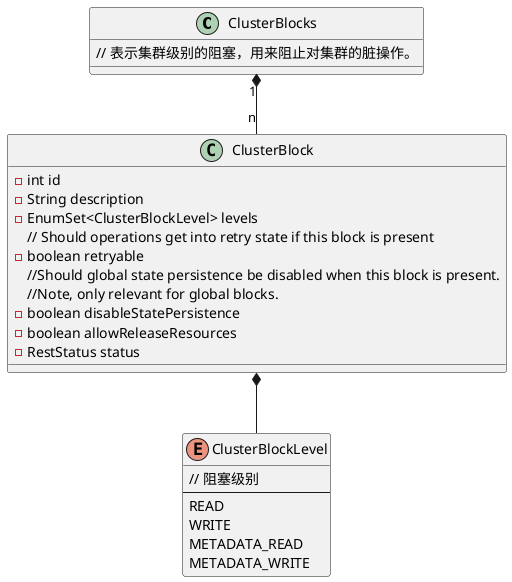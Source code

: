 @startuml
class ClusterBlocks{
    // 表示集群级别的阻塞，用来阻止对集群的脏操作。
}

class ClusterBlock{
    -int id
    -String description
    -EnumSet<ClusterBlockLevel> levels
    // Should operations get into retry state if this block is present
    -boolean retryable
    //Should global state persistence be disabled when this block is present.
    //Note, only relevant for global blocks.
    -boolean disableStatePersistence
    -boolean allowReleaseResources
    -RestStatus status
}

enum ClusterBlockLevel {
    // 阻塞级别
    ---
    READ
    WRITE
    METADATA_READ
    METADATA_WRITE
}

ClusterBlocks "1" *-- "n" ClusterBlock

ClusterBlock *-- ClusterBlockLevel
@enduml